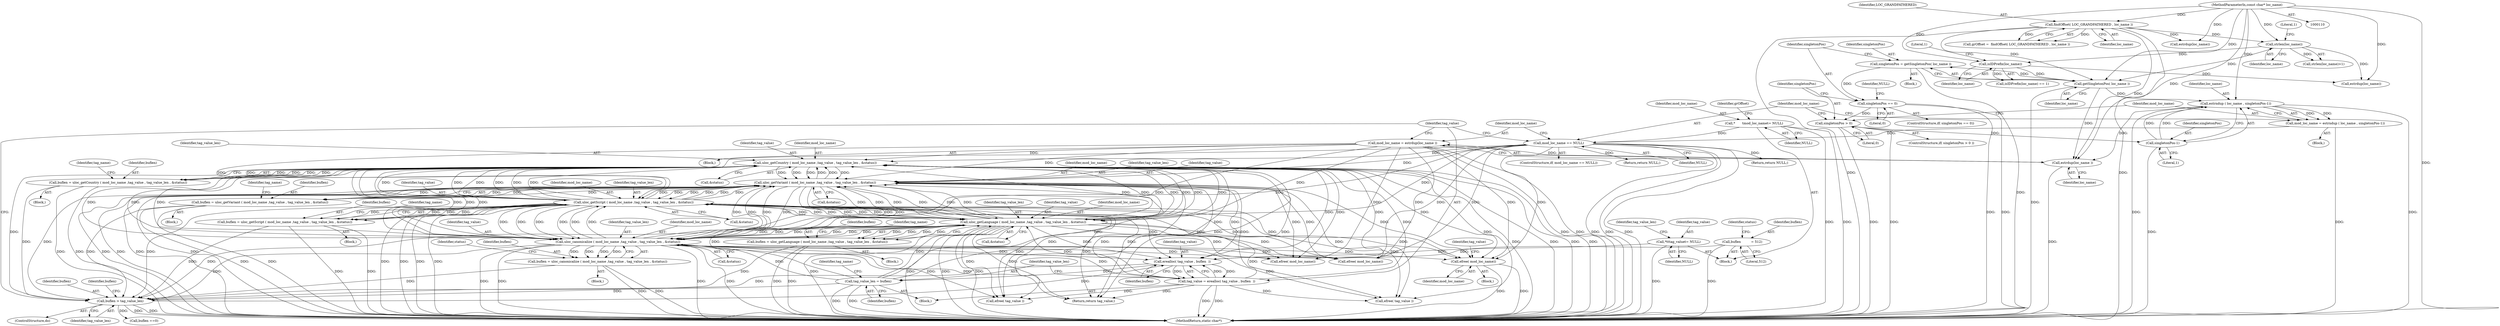 digraph "0_php-src_97eff7eb57fc2320c267a949cffd622c38712484?w=1_22@API" {
"1000382" [label="(Call,efree( mod_loc_name))"];
"1000226" [label="(Call,mod_loc_name == NULL)"];
"1000129" [label="(Call,*       \tmod_loc_name\t= NULL)"];
"1000218" [label="(Call,mod_loc_name = estrndup ( loc_name , singletonPos-1))"];
"1000220" [label="(Call,estrndup ( loc_name , singletonPos-1))"];
"1000203" [label="(Call,getSingletonPos( loc_name ))"];
"1000194" [label="(Call,isIDPrefix(loc_name))"];
"1000190" [label="(Call,strlen(loc_name))"];
"1000153" [label="(Call,findOffset( LOC_GRANDFATHERED , loc_name ))"];
"1000111" [label="(MethodParameterIn,const char* loc_name)"];
"1000222" [label="(Call,singletonPos-1)"];
"1000214" [label="(Call,singletonPos > 0)"];
"1000206" [label="(Call,singletonPos == 0)"];
"1000201" [label="(Call,singletonPos = getSingletonPos( loc_name ))"];
"1000283" [label="(Call,uloc_getCountry ( mod_loc_name ,tag_value , tag_value_len , &status))"];
"1000298" [label="(Call,uloc_getVariant ( mod_loc_name ,tag_value , tag_value_len , &status))"];
"1000253" [label="(Call,uloc_getScript ( mod_loc_name ,tag_value , tag_value_len , &status))"];
"1000268" [label="(Call,uloc_getLanguage ( mod_loc_name ,tag_value , tag_value_len , &status))"];
"1000230" [label="(Call,mod_loc_name = estrdup(loc_name ))"];
"1000232" [label="(Call,estrdup(loc_name ))"];
"1000313" [label="(Call,uloc_canonicalize ( mod_loc_name ,tag_value , tag_value_len , &status))"];
"1000236" [label="(Call,tag_value = erealloc( tag_value , buflen  ))"];
"1000238" [label="(Call,erealloc( tag_value , buflen  ))"];
"1000117" [label="(Call,*\t\ttag_value\t= NULL)"];
"1000348" [label="(Call,buflen > tag_value_len)"];
"1000311" [label="(Call,buflen = uloc_canonicalize ( mod_loc_name ,tag_value , tag_value_len , &status))"];
"1000281" [label="(Call,buflen = uloc_getCountry ( mod_loc_name ,tag_value , tag_value_len , &status))"];
"1000296" [label="(Call,buflen = uloc_getVariant ( mod_loc_name ,tag_value , tag_value_len , &status))"];
"1000251" [label="(Call,buflen = uloc_getScript ( mod_loc_name ,tag_value , tag_value_len , &status))"];
"1000266" [label="(Call,buflen = uloc_getLanguage ( mod_loc_name ,tag_value , tag_value_len , &status))"];
"1000241" [label="(Call,tag_value_len = buflen)"];
"1000137" [label="(Call,buflen          = 512)"];
"1000179" [label="(Block,)"];
"1000169" [label="(Call,estrdup(loc_name))"];
"1000213" [label="(ControlStructure,if( singletonPos > 0 ))"];
"1000223" [label="(Identifier,singletonPos)"];
"1000137" [label="(Call,buflen          = 512)"];
"1000296" [label="(Call,buflen = uloc_getVariant ( mod_loc_name ,tag_value , tag_value_len , &status))"];
"1000383" [label="(Identifier,mod_loc_name)"];
"1000307" [label="(Identifier,tag_name)"];
"1000191" [label="(Identifier,loc_name)"];
"1000302" [label="(Call,&status)"];
"1000272" [label="(Call,&status)"];
"1000130" [label="(Identifier,mod_loc_name)"];
"1000220" [label="(Call,estrndup ( loc_name , singletonPos-1))"];
"1000311" [label="(Call,buflen = uloc_canonicalize ( mod_loc_name ,tag_value , tag_value_len , &status))"];
"1000206" [label="(Call,singletonPos == 0)"];
"1000196" [label="(Literal,1)"];
"1000230" [label="(Call,mod_loc_name = estrdup(loc_name ))"];
"1000139" [label="(Literal,512)"];
"1000287" [label="(Call,&status)"];
"1000371" [label="(Return,return NULL;)"];
"1000211" [label="(Identifier,NULL)"];
"1000348" [label="(Call,buflen > tag_value_len)"];
"1000317" [label="(Call,&status)"];
"1000268" [label="(Call,uloc_getLanguage ( mod_loc_name ,tag_value , tag_value_len , &status))"];
"1000129" [label="(Call,*       \tmod_loc_name\t= NULL)"];
"1000193" [label="(Call,isIDPrefix(loc_name) == 1)"];
"1000199" [label="(Call,estrdup(loc_name))"];
"1000207" [label="(Identifier,singletonPos)"];
"1000281" [label="(Call,buflen = uloc_getCountry ( mod_loc_name ,tag_value , tag_value_len , &status))"];
"1000280" [label="(Block,)"];
"1000226" [label="(Call,mod_loc_name == NULL)"];
"1000131" [label="(Identifier,NULL)"];
"1000242" [label="(Identifier,tag_value_len)"];
"1000117" [label="(Call,*\t\ttag_value\t= NULL)"];
"1000221" [label="(Identifier,loc_name)"];
"1000298" [label="(Call,uloc_getVariant ( mod_loc_name ,tag_value , tag_value_len , &status))"];
"1000285" [label="(Identifier,tag_value)"];
"1000194" [label="(Call,isIDPrefix(loc_name))"];
"1000190" [label="(Call,strlen(loc_name))"];
"1000231" [label="(Identifier,mod_loc_name)"];
"1000134" [label="(Identifier,grOffset)"];
"1000217" [label="(Block,)"];
"1000247" [label="(Identifier,tag_name)"];
"1000339" [label="(Call,efree( tag_value ))"];
"1000234" [label="(ControlStructure,do)"];
"1000250" [label="(Block,)"];
"1000299" [label="(Identifier,mod_loc_name)"];
"1000271" [label="(Identifier,tag_value_len)"];
"1000265" [label="(Block,)"];
"1000192" [label="(Literal,1)"];
"1000202" [label="(Identifier,singletonPos)"];
"1000316" [label="(Identifier,tag_value_len)"];
"1000229" [label="(Block,)"];
"1000381" [label="(Block,)"];
"1000225" [label="(ControlStructure,if( mod_loc_name == NULL))"];
"1000382" [label="(Call,efree( mod_loc_name))"];
"1000292" [label="(Identifier,tag_name)"];
"1000119" [label="(Identifier,NULL)"];
"1000215" [label="(Identifier,singletonPos)"];
"1000349" [label="(Identifier,buflen)"];
"1000241" [label="(Call,tag_value_len = buflen)"];
"1000314" [label="(Identifier,mod_loc_name)"];
"1000350" [label="(Identifier,tag_value_len)"];
"1000236" [label="(Call,tag_value = erealloc( tag_value , buflen  ))"];
"1000344" [label="(Call,efree( mod_loc_name))"];
"1000295" [label="(Block,)"];
"1000208" [label="(Literal,0)"];
"1000232" [label="(Call,estrdup(loc_name ))"];
"1000270" [label="(Identifier,tag_value)"];
"1000138" [label="(Identifier,buflen)"];
"1000266" [label="(Call,buflen = uloc_getLanguage ( mod_loc_name ,tag_value , tag_value_len , &status))"];
"1000353" [label="(Identifier,buflen)"];
"1000352" [label="(Call,buflen ==0)"];
"1000267" [label="(Identifier,buflen)"];
"1000346" [label="(Return,return NULL;)"];
"1000243" [label="(Identifier,buflen)"];
"1000269" [label="(Identifier,mod_loc_name)"];
"1000233" [label="(Identifier,loc_name)"];
"1000151" [label="(Call,grOffset =  findOffset( LOC_GRANDFATHERED , loc_name ))"];
"1000237" [label="(Identifier,tag_value)"];
"1000189" [label="(Call,strlen(loc_name)>1)"];
"1000118" [label="(Identifier,tag_value)"];
"1000201" [label="(Call,singletonPos = getSingletonPos( loc_name ))"];
"1000262" [label="(Identifier,tag_name)"];
"1000257" [label="(Call,&status)"];
"1000240" [label="(Identifier,buflen)"];
"1000154" [label="(Identifier,LOC_GRANDFATHERED)"];
"1000122" [label="(Identifier,tag_value_len)"];
"1000253" [label="(Call,uloc_getScript ( mod_loc_name ,tag_value , tag_value_len , &status))"];
"1000238" [label="(Call,erealloc( tag_value , buflen  ))"];
"1000277" [label="(Identifier,tag_name)"];
"1000297" [label="(Identifier,buflen)"];
"1000205" [label="(ControlStructure,if( singletonPos == 0))"];
"1000254" [label="(Identifier,mod_loc_name)"];
"1000204" [label="(Identifier,loc_name)"];
"1000235" [label="(Block,)"];
"1000315" [label="(Identifier,tag_value)"];
"1000284" [label="(Identifier,mod_loc_name)"];
"1000310" [label="(Block,)"];
"1000256" [label="(Identifier,tag_value_len)"];
"1000111" [label="(MethodParameterIn,const char* loc_name)"];
"1000301" [label="(Identifier,tag_value_len)"];
"1000219" [label="(Identifier,mod_loc_name)"];
"1000283" [label="(Call,uloc_getCountry ( mod_loc_name ,tag_value , tag_value_len , &status))"];
"1000203" [label="(Call,getSingletonPos( loc_name ))"];
"1000155" [label="(Identifier,loc_name)"];
"1000369" [label="(Call,efree( mod_loc_name))"];
"1000153" [label="(Call,findOffset( LOC_GRANDFATHERED , loc_name ))"];
"1000313" [label="(Call,uloc_canonicalize ( mod_loc_name ,tag_value , tag_value_len , &status))"];
"1000214" [label="(Call,singletonPos > 0)"];
"1000364" [label="(Call,efree( tag_value ))"];
"1000251" [label="(Call,buflen = uloc_getScript ( mod_loc_name ,tag_value , tag_value_len , &status))"];
"1000115" [label="(Block,)"];
"1000224" [label="(Literal,1)"];
"1000255" [label="(Identifier,tag_value)"];
"1000321" [label="(Identifier,status)"];
"1000386" [label="(MethodReturn,static char*)"];
"1000195" [label="(Identifier,loc_name)"];
"1000239" [label="(Identifier,tag_value)"];
"1000385" [label="(Identifier,tag_value)"];
"1000384" [label="(Return,return tag_value;)"];
"1000222" [label="(Call,singletonPos-1)"];
"1000218" [label="(Call,mod_loc_name = estrndup ( loc_name , singletonPos-1))"];
"1000282" [label="(Identifier,buflen)"];
"1000228" [label="(Identifier,NULL)"];
"1000286" [label="(Identifier,tag_value_len)"];
"1000252" [label="(Identifier,buflen)"];
"1000142" [label="(Identifier,status)"];
"1000312" [label="(Identifier,buflen)"];
"1000300" [label="(Identifier,tag_value)"];
"1000227" [label="(Identifier,mod_loc_name)"];
"1000216" [label="(Literal,0)"];
"1000382" -> "1000381"  [label="AST: "];
"1000382" -> "1000383"  [label="CFG: "];
"1000383" -> "1000382"  [label="AST: "];
"1000385" -> "1000382"  [label="CFG: "];
"1000382" -> "1000386"  [label="DDG: "];
"1000382" -> "1000386"  [label="DDG: "];
"1000226" -> "1000382"  [label="DDG: "];
"1000283" -> "1000382"  [label="DDG: "];
"1000298" -> "1000382"  [label="DDG: "];
"1000253" -> "1000382"  [label="DDG: "];
"1000268" -> "1000382"  [label="DDG: "];
"1000230" -> "1000382"  [label="DDG: "];
"1000313" -> "1000382"  [label="DDG: "];
"1000226" -> "1000225"  [label="AST: "];
"1000226" -> "1000228"  [label="CFG: "];
"1000227" -> "1000226"  [label="AST: "];
"1000228" -> "1000226"  [label="AST: "];
"1000231" -> "1000226"  [label="CFG: "];
"1000237" -> "1000226"  [label="CFG: "];
"1000226" -> "1000386"  [label="DDG: "];
"1000226" -> "1000386"  [label="DDG: "];
"1000226" -> "1000386"  [label="DDG: "];
"1000129" -> "1000226"  [label="DDG: "];
"1000218" -> "1000226"  [label="DDG: "];
"1000226" -> "1000253"  [label="DDG: "];
"1000226" -> "1000268"  [label="DDG: "];
"1000226" -> "1000283"  [label="DDG: "];
"1000226" -> "1000298"  [label="DDG: "];
"1000226" -> "1000313"  [label="DDG: "];
"1000226" -> "1000344"  [label="DDG: "];
"1000226" -> "1000346"  [label="DDG: "];
"1000226" -> "1000369"  [label="DDG: "];
"1000226" -> "1000371"  [label="DDG: "];
"1000129" -> "1000115"  [label="AST: "];
"1000129" -> "1000131"  [label="CFG: "];
"1000130" -> "1000129"  [label="AST: "];
"1000131" -> "1000129"  [label="AST: "];
"1000134" -> "1000129"  [label="CFG: "];
"1000129" -> "1000386"  [label="DDG: "];
"1000129" -> "1000386"  [label="DDG: "];
"1000218" -> "1000217"  [label="AST: "];
"1000218" -> "1000220"  [label="CFG: "];
"1000219" -> "1000218"  [label="AST: "];
"1000220" -> "1000218"  [label="AST: "];
"1000227" -> "1000218"  [label="CFG: "];
"1000218" -> "1000386"  [label="DDG: "];
"1000220" -> "1000218"  [label="DDG: "];
"1000220" -> "1000218"  [label="DDG: "];
"1000220" -> "1000222"  [label="CFG: "];
"1000221" -> "1000220"  [label="AST: "];
"1000222" -> "1000220"  [label="AST: "];
"1000220" -> "1000386"  [label="DDG: "];
"1000220" -> "1000386"  [label="DDG: "];
"1000203" -> "1000220"  [label="DDG: "];
"1000111" -> "1000220"  [label="DDG: "];
"1000222" -> "1000220"  [label="DDG: "];
"1000222" -> "1000220"  [label="DDG: "];
"1000220" -> "1000232"  [label="DDG: "];
"1000203" -> "1000201"  [label="AST: "];
"1000203" -> "1000204"  [label="CFG: "];
"1000204" -> "1000203"  [label="AST: "];
"1000201" -> "1000203"  [label="CFG: "];
"1000203" -> "1000386"  [label="DDG: "];
"1000203" -> "1000201"  [label="DDG: "];
"1000194" -> "1000203"  [label="DDG: "];
"1000153" -> "1000203"  [label="DDG: "];
"1000190" -> "1000203"  [label="DDG: "];
"1000111" -> "1000203"  [label="DDG: "];
"1000203" -> "1000232"  [label="DDG: "];
"1000194" -> "1000193"  [label="AST: "];
"1000194" -> "1000195"  [label="CFG: "];
"1000195" -> "1000194"  [label="AST: "];
"1000196" -> "1000194"  [label="CFG: "];
"1000194" -> "1000193"  [label="DDG: "];
"1000190" -> "1000194"  [label="DDG: "];
"1000111" -> "1000194"  [label="DDG: "];
"1000194" -> "1000199"  [label="DDG: "];
"1000190" -> "1000189"  [label="AST: "];
"1000190" -> "1000191"  [label="CFG: "];
"1000191" -> "1000190"  [label="AST: "];
"1000192" -> "1000190"  [label="CFG: "];
"1000190" -> "1000189"  [label="DDG: "];
"1000153" -> "1000190"  [label="DDG: "];
"1000111" -> "1000190"  [label="DDG: "];
"1000190" -> "1000199"  [label="DDG: "];
"1000153" -> "1000151"  [label="AST: "];
"1000153" -> "1000155"  [label="CFG: "];
"1000154" -> "1000153"  [label="AST: "];
"1000155" -> "1000153"  [label="AST: "];
"1000151" -> "1000153"  [label="CFG: "];
"1000153" -> "1000386"  [label="DDG: "];
"1000153" -> "1000386"  [label="DDG: "];
"1000153" -> "1000151"  [label="DDG: "];
"1000153" -> "1000151"  [label="DDG: "];
"1000111" -> "1000153"  [label="DDG: "];
"1000153" -> "1000169"  [label="DDG: "];
"1000153" -> "1000232"  [label="DDG: "];
"1000111" -> "1000110"  [label="AST: "];
"1000111" -> "1000386"  [label="DDG: "];
"1000111" -> "1000169"  [label="DDG: "];
"1000111" -> "1000199"  [label="DDG: "];
"1000111" -> "1000232"  [label="DDG: "];
"1000222" -> "1000224"  [label="CFG: "];
"1000223" -> "1000222"  [label="AST: "];
"1000224" -> "1000222"  [label="AST: "];
"1000222" -> "1000386"  [label="DDG: "];
"1000214" -> "1000222"  [label="DDG: "];
"1000214" -> "1000213"  [label="AST: "];
"1000214" -> "1000216"  [label="CFG: "];
"1000215" -> "1000214"  [label="AST: "];
"1000216" -> "1000214"  [label="AST: "];
"1000219" -> "1000214"  [label="CFG: "];
"1000227" -> "1000214"  [label="CFG: "];
"1000214" -> "1000386"  [label="DDG: "];
"1000214" -> "1000386"  [label="DDG: "];
"1000206" -> "1000214"  [label="DDG: "];
"1000206" -> "1000205"  [label="AST: "];
"1000206" -> "1000208"  [label="CFG: "];
"1000207" -> "1000206"  [label="AST: "];
"1000208" -> "1000206"  [label="AST: "];
"1000211" -> "1000206"  [label="CFG: "];
"1000215" -> "1000206"  [label="CFG: "];
"1000206" -> "1000386"  [label="DDG: "];
"1000206" -> "1000386"  [label="DDG: "];
"1000201" -> "1000206"  [label="DDG: "];
"1000201" -> "1000179"  [label="AST: "];
"1000202" -> "1000201"  [label="AST: "];
"1000207" -> "1000201"  [label="CFG: "];
"1000201" -> "1000386"  [label="DDG: "];
"1000283" -> "1000281"  [label="AST: "];
"1000283" -> "1000287"  [label="CFG: "];
"1000284" -> "1000283"  [label="AST: "];
"1000285" -> "1000283"  [label="AST: "];
"1000286" -> "1000283"  [label="AST: "];
"1000287" -> "1000283"  [label="AST: "];
"1000281" -> "1000283"  [label="CFG: "];
"1000283" -> "1000386"  [label="DDG: "];
"1000283" -> "1000386"  [label="DDG: "];
"1000283" -> "1000386"  [label="DDG: "];
"1000283" -> "1000386"  [label="DDG: "];
"1000283" -> "1000238"  [label="DDG: "];
"1000283" -> "1000253"  [label="DDG: "];
"1000283" -> "1000253"  [label="DDG: "];
"1000283" -> "1000268"  [label="DDG: "];
"1000283" -> "1000268"  [label="DDG: "];
"1000283" -> "1000281"  [label="DDG: "];
"1000283" -> "1000281"  [label="DDG: "];
"1000283" -> "1000281"  [label="DDG: "];
"1000283" -> "1000281"  [label="DDG: "];
"1000298" -> "1000283"  [label="DDG: "];
"1000298" -> "1000283"  [label="DDG: "];
"1000253" -> "1000283"  [label="DDG: "];
"1000253" -> "1000283"  [label="DDG: "];
"1000253" -> "1000283"  [label="DDG: "];
"1000253" -> "1000283"  [label="DDG: "];
"1000268" -> "1000283"  [label="DDG: "];
"1000268" -> "1000283"  [label="DDG: "];
"1000268" -> "1000283"  [label="DDG: "];
"1000268" -> "1000283"  [label="DDG: "];
"1000230" -> "1000283"  [label="DDG: "];
"1000313" -> "1000283"  [label="DDG: "];
"1000313" -> "1000283"  [label="DDG: "];
"1000236" -> "1000283"  [label="DDG: "];
"1000241" -> "1000283"  [label="DDG: "];
"1000283" -> "1000298"  [label="DDG: "];
"1000283" -> "1000298"  [label="DDG: "];
"1000283" -> "1000298"  [label="DDG: "];
"1000283" -> "1000298"  [label="DDG: "];
"1000283" -> "1000313"  [label="DDG: "];
"1000283" -> "1000313"  [label="DDG: "];
"1000283" -> "1000313"  [label="DDG: "];
"1000283" -> "1000313"  [label="DDG: "];
"1000283" -> "1000339"  [label="DDG: "];
"1000283" -> "1000344"  [label="DDG: "];
"1000283" -> "1000348"  [label="DDG: "];
"1000283" -> "1000364"  [label="DDG: "];
"1000283" -> "1000369"  [label="DDG: "];
"1000283" -> "1000384"  [label="DDG: "];
"1000298" -> "1000296"  [label="AST: "];
"1000298" -> "1000302"  [label="CFG: "];
"1000299" -> "1000298"  [label="AST: "];
"1000300" -> "1000298"  [label="AST: "];
"1000301" -> "1000298"  [label="AST: "];
"1000302" -> "1000298"  [label="AST: "];
"1000296" -> "1000298"  [label="CFG: "];
"1000298" -> "1000386"  [label="DDG: "];
"1000298" -> "1000386"  [label="DDG: "];
"1000298" -> "1000386"  [label="DDG: "];
"1000298" -> "1000386"  [label="DDG: "];
"1000298" -> "1000238"  [label="DDG: "];
"1000298" -> "1000253"  [label="DDG: "];
"1000298" -> "1000253"  [label="DDG: "];
"1000298" -> "1000268"  [label="DDG: "];
"1000298" -> "1000268"  [label="DDG: "];
"1000298" -> "1000296"  [label="DDG: "];
"1000298" -> "1000296"  [label="DDG: "];
"1000298" -> "1000296"  [label="DDG: "];
"1000298" -> "1000296"  [label="DDG: "];
"1000253" -> "1000298"  [label="DDG: "];
"1000253" -> "1000298"  [label="DDG: "];
"1000253" -> "1000298"  [label="DDG: "];
"1000253" -> "1000298"  [label="DDG: "];
"1000268" -> "1000298"  [label="DDG: "];
"1000268" -> "1000298"  [label="DDG: "];
"1000268" -> "1000298"  [label="DDG: "];
"1000268" -> "1000298"  [label="DDG: "];
"1000230" -> "1000298"  [label="DDG: "];
"1000313" -> "1000298"  [label="DDG: "];
"1000313" -> "1000298"  [label="DDG: "];
"1000236" -> "1000298"  [label="DDG: "];
"1000241" -> "1000298"  [label="DDG: "];
"1000298" -> "1000313"  [label="DDG: "];
"1000298" -> "1000313"  [label="DDG: "];
"1000298" -> "1000313"  [label="DDG: "];
"1000298" -> "1000313"  [label="DDG: "];
"1000298" -> "1000339"  [label="DDG: "];
"1000298" -> "1000344"  [label="DDG: "];
"1000298" -> "1000348"  [label="DDG: "];
"1000298" -> "1000364"  [label="DDG: "];
"1000298" -> "1000369"  [label="DDG: "];
"1000298" -> "1000384"  [label="DDG: "];
"1000253" -> "1000251"  [label="AST: "];
"1000253" -> "1000257"  [label="CFG: "];
"1000254" -> "1000253"  [label="AST: "];
"1000255" -> "1000253"  [label="AST: "];
"1000256" -> "1000253"  [label="AST: "];
"1000257" -> "1000253"  [label="AST: "];
"1000251" -> "1000253"  [label="CFG: "];
"1000253" -> "1000386"  [label="DDG: "];
"1000253" -> "1000386"  [label="DDG: "];
"1000253" -> "1000386"  [label="DDG: "];
"1000253" -> "1000386"  [label="DDG: "];
"1000253" -> "1000238"  [label="DDG: "];
"1000253" -> "1000251"  [label="DDG: "];
"1000253" -> "1000251"  [label="DDG: "];
"1000253" -> "1000251"  [label="DDG: "];
"1000253" -> "1000251"  [label="DDG: "];
"1000268" -> "1000253"  [label="DDG: "];
"1000268" -> "1000253"  [label="DDG: "];
"1000230" -> "1000253"  [label="DDG: "];
"1000313" -> "1000253"  [label="DDG: "];
"1000313" -> "1000253"  [label="DDG: "];
"1000236" -> "1000253"  [label="DDG: "];
"1000241" -> "1000253"  [label="DDG: "];
"1000253" -> "1000268"  [label="DDG: "];
"1000253" -> "1000268"  [label="DDG: "];
"1000253" -> "1000268"  [label="DDG: "];
"1000253" -> "1000268"  [label="DDG: "];
"1000253" -> "1000313"  [label="DDG: "];
"1000253" -> "1000313"  [label="DDG: "];
"1000253" -> "1000313"  [label="DDG: "];
"1000253" -> "1000313"  [label="DDG: "];
"1000253" -> "1000339"  [label="DDG: "];
"1000253" -> "1000344"  [label="DDG: "];
"1000253" -> "1000348"  [label="DDG: "];
"1000253" -> "1000364"  [label="DDG: "];
"1000253" -> "1000369"  [label="DDG: "];
"1000253" -> "1000384"  [label="DDG: "];
"1000268" -> "1000266"  [label="AST: "];
"1000268" -> "1000272"  [label="CFG: "];
"1000269" -> "1000268"  [label="AST: "];
"1000270" -> "1000268"  [label="AST: "];
"1000271" -> "1000268"  [label="AST: "];
"1000272" -> "1000268"  [label="AST: "];
"1000266" -> "1000268"  [label="CFG: "];
"1000268" -> "1000386"  [label="DDG: "];
"1000268" -> "1000386"  [label="DDG: "];
"1000268" -> "1000386"  [label="DDG: "];
"1000268" -> "1000386"  [label="DDG: "];
"1000268" -> "1000238"  [label="DDG: "];
"1000268" -> "1000266"  [label="DDG: "];
"1000268" -> "1000266"  [label="DDG: "];
"1000268" -> "1000266"  [label="DDG: "];
"1000268" -> "1000266"  [label="DDG: "];
"1000230" -> "1000268"  [label="DDG: "];
"1000313" -> "1000268"  [label="DDG: "];
"1000313" -> "1000268"  [label="DDG: "];
"1000236" -> "1000268"  [label="DDG: "];
"1000241" -> "1000268"  [label="DDG: "];
"1000268" -> "1000313"  [label="DDG: "];
"1000268" -> "1000313"  [label="DDG: "];
"1000268" -> "1000313"  [label="DDG: "];
"1000268" -> "1000313"  [label="DDG: "];
"1000268" -> "1000339"  [label="DDG: "];
"1000268" -> "1000344"  [label="DDG: "];
"1000268" -> "1000348"  [label="DDG: "];
"1000268" -> "1000364"  [label="DDG: "];
"1000268" -> "1000369"  [label="DDG: "];
"1000268" -> "1000384"  [label="DDG: "];
"1000230" -> "1000229"  [label="AST: "];
"1000230" -> "1000232"  [label="CFG: "];
"1000231" -> "1000230"  [label="AST: "];
"1000232" -> "1000230"  [label="AST: "];
"1000237" -> "1000230"  [label="CFG: "];
"1000230" -> "1000386"  [label="DDG: "];
"1000230" -> "1000386"  [label="DDG: "];
"1000232" -> "1000230"  [label="DDG: "];
"1000230" -> "1000313"  [label="DDG: "];
"1000230" -> "1000344"  [label="DDG: "];
"1000230" -> "1000369"  [label="DDG: "];
"1000232" -> "1000233"  [label="CFG: "];
"1000233" -> "1000232"  [label="AST: "];
"1000232" -> "1000386"  [label="DDG: "];
"1000313" -> "1000311"  [label="AST: "];
"1000313" -> "1000317"  [label="CFG: "];
"1000314" -> "1000313"  [label="AST: "];
"1000315" -> "1000313"  [label="AST: "];
"1000316" -> "1000313"  [label="AST: "];
"1000317" -> "1000313"  [label="AST: "];
"1000311" -> "1000313"  [label="CFG: "];
"1000313" -> "1000386"  [label="DDG: "];
"1000313" -> "1000386"  [label="DDG: "];
"1000313" -> "1000386"  [label="DDG: "];
"1000313" -> "1000386"  [label="DDG: "];
"1000313" -> "1000238"  [label="DDG: "];
"1000313" -> "1000311"  [label="DDG: "];
"1000313" -> "1000311"  [label="DDG: "];
"1000313" -> "1000311"  [label="DDG: "];
"1000313" -> "1000311"  [label="DDG: "];
"1000236" -> "1000313"  [label="DDG: "];
"1000241" -> "1000313"  [label="DDG: "];
"1000313" -> "1000339"  [label="DDG: "];
"1000313" -> "1000344"  [label="DDG: "];
"1000313" -> "1000348"  [label="DDG: "];
"1000313" -> "1000364"  [label="DDG: "];
"1000313" -> "1000369"  [label="DDG: "];
"1000313" -> "1000384"  [label="DDG: "];
"1000236" -> "1000235"  [label="AST: "];
"1000236" -> "1000238"  [label="CFG: "];
"1000237" -> "1000236"  [label="AST: "];
"1000238" -> "1000236"  [label="AST: "];
"1000242" -> "1000236"  [label="CFG: "];
"1000236" -> "1000386"  [label="DDG: "];
"1000236" -> "1000386"  [label="DDG: "];
"1000238" -> "1000236"  [label="DDG: "];
"1000238" -> "1000236"  [label="DDG: "];
"1000236" -> "1000238"  [label="DDG: "];
"1000236" -> "1000339"  [label="DDG: "];
"1000236" -> "1000364"  [label="DDG: "];
"1000236" -> "1000384"  [label="DDG: "];
"1000238" -> "1000240"  [label="CFG: "];
"1000239" -> "1000238"  [label="AST: "];
"1000240" -> "1000238"  [label="AST: "];
"1000117" -> "1000238"  [label="DDG: "];
"1000348" -> "1000238"  [label="DDG: "];
"1000137" -> "1000238"  [label="DDG: "];
"1000238" -> "1000241"  [label="DDG: "];
"1000238" -> "1000348"  [label="DDG: "];
"1000117" -> "1000115"  [label="AST: "];
"1000117" -> "1000119"  [label="CFG: "];
"1000118" -> "1000117"  [label="AST: "];
"1000119" -> "1000117"  [label="AST: "];
"1000122" -> "1000117"  [label="CFG: "];
"1000117" -> "1000386"  [label="DDG: "];
"1000348" -> "1000234"  [label="AST: "];
"1000348" -> "1000350"  [label="CFG: "];
"1000349" -> "1000348"  [label="AST: "];
"1000350" -> "1000348"  [label="AST: "];
"1000237" -> "1000348"  [label="CFG: "];
"1000353" -> "1000348"  [label="CFG: "];
"1000348" -> "1000386"  [label="DDG: "];
"1000348" -> "1000386"  [label="DDG: "];
"1000311" -> "1000348"  [label="DDG: "];
"1000281" -> "1000348"  [label="DDG: "];
"1000296" -> "1000348"  [label="DDG: "];
"1000251" -> "1000348"  [label="DDG: "];
"1000266" -> "1000348"  [label="DDG: "];
"1000241" -> "1000348"  [label="DDG: "];
"1000348" -> "1000352"  [label="DDG: "];
"1000311" -> "1000310"  [label="AST: "];
"1000312" -> "1000311"  [label="AST: "];
"1000321" -> "1000311"  [label="CFG: "];
"1000311" -> "1000386"  [label="DDG: "];
"1000311" -> "1000386"  [label="DDG: "];
"1000281" -> "1000280"  [label="AST: "];
"1000282" -> "1000281"  [label="AST: "];
"1000292" -> "1000281"  [label="CFG: "];
"1000281" -> "1000386"  [label="DDG: "];
"1000281" -> "1000386"  [label="DDG: "];
"1000296" -> "1000295"  [label="AST: "];
"1000297" -> "1000296"  [label="AST: "];
"1000307" -> "1000296"  [label="CFG: "];
"1000296" -> "1000386"  [label="DDG: "];
"1000296" -> "1000386"  [label="DDG: "];
"1000251" -> "1000250"  [label="AST: "];
"1000252" -> "1000251"  [label="AST: "];
"1000262" -> "1000251"  [label="CFG: "];
"1000251" -> "1000386"  [label="DDG: "];
"1000251" -> "1000386"  [label="DDG: "];
"1000266" -> "1000265"  [label="AST: "];
"1000267" -> "1000266"  [label="AST: "];
"1000277" -> "1000266"  [label="CFG: "];
"1000266" -> "1000386"  [label="DDG: "];
"1000266" -> "1000386"  [label="DDG: "];
"1000241" -> "1000235"  [label="AST: "];
"1000241" -> "1000243"  [label="CFG: "];
"1000242" -> "1000241"  [label="AST: "];
"1000243" -> "1000241"  [label="AST: "];
"1000247" -> "1000241"  [label="CFG: "];
"1000241" -> "1000386"  [label="DDG: "];
"1000241" -> "1000386"  [label="DDG: "];
"1000137" -> "1000115"  [label="AST: "];
"1000137" -> "1000139"  [label="CFG: "];
"1000138" -> "1000137"  [label="AST: "];
"1000139" -> "1000137"  [label="AST: "];
"1000142" -> "1000137"  [label="CFG: "];
"1000137" -> "1000386"  [label="DDG: "];
}
